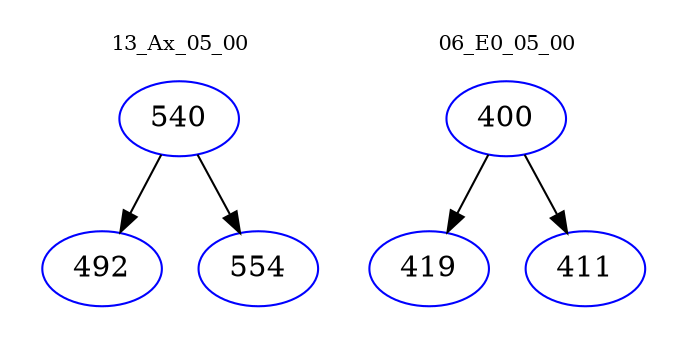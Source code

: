 digraph{
subgraph cluster_0 {
color = white
label = "13_Ax_05_00";
fontsize=10;
T0_540 [label="540", color="blue"]
T0_540 -> T0_492 [color="black"]
T0_492 [label="492", color="blue"]
T0_540 -> T0_554 [color="black"]
T0_554 [label="554", color="blue"]
}
subgraph cluster_1 {
color = white
label = "06_E0_05_00";
fontsize=10;
T1_400 [label="400", color="blue"]
T1_400 -> T1_419 [color="black"]
T1_419 [label="419", color="blue"]
T1_400 -> T1_411 [color="black"]
T1_411 [label="411", color="blue"]
}
}
